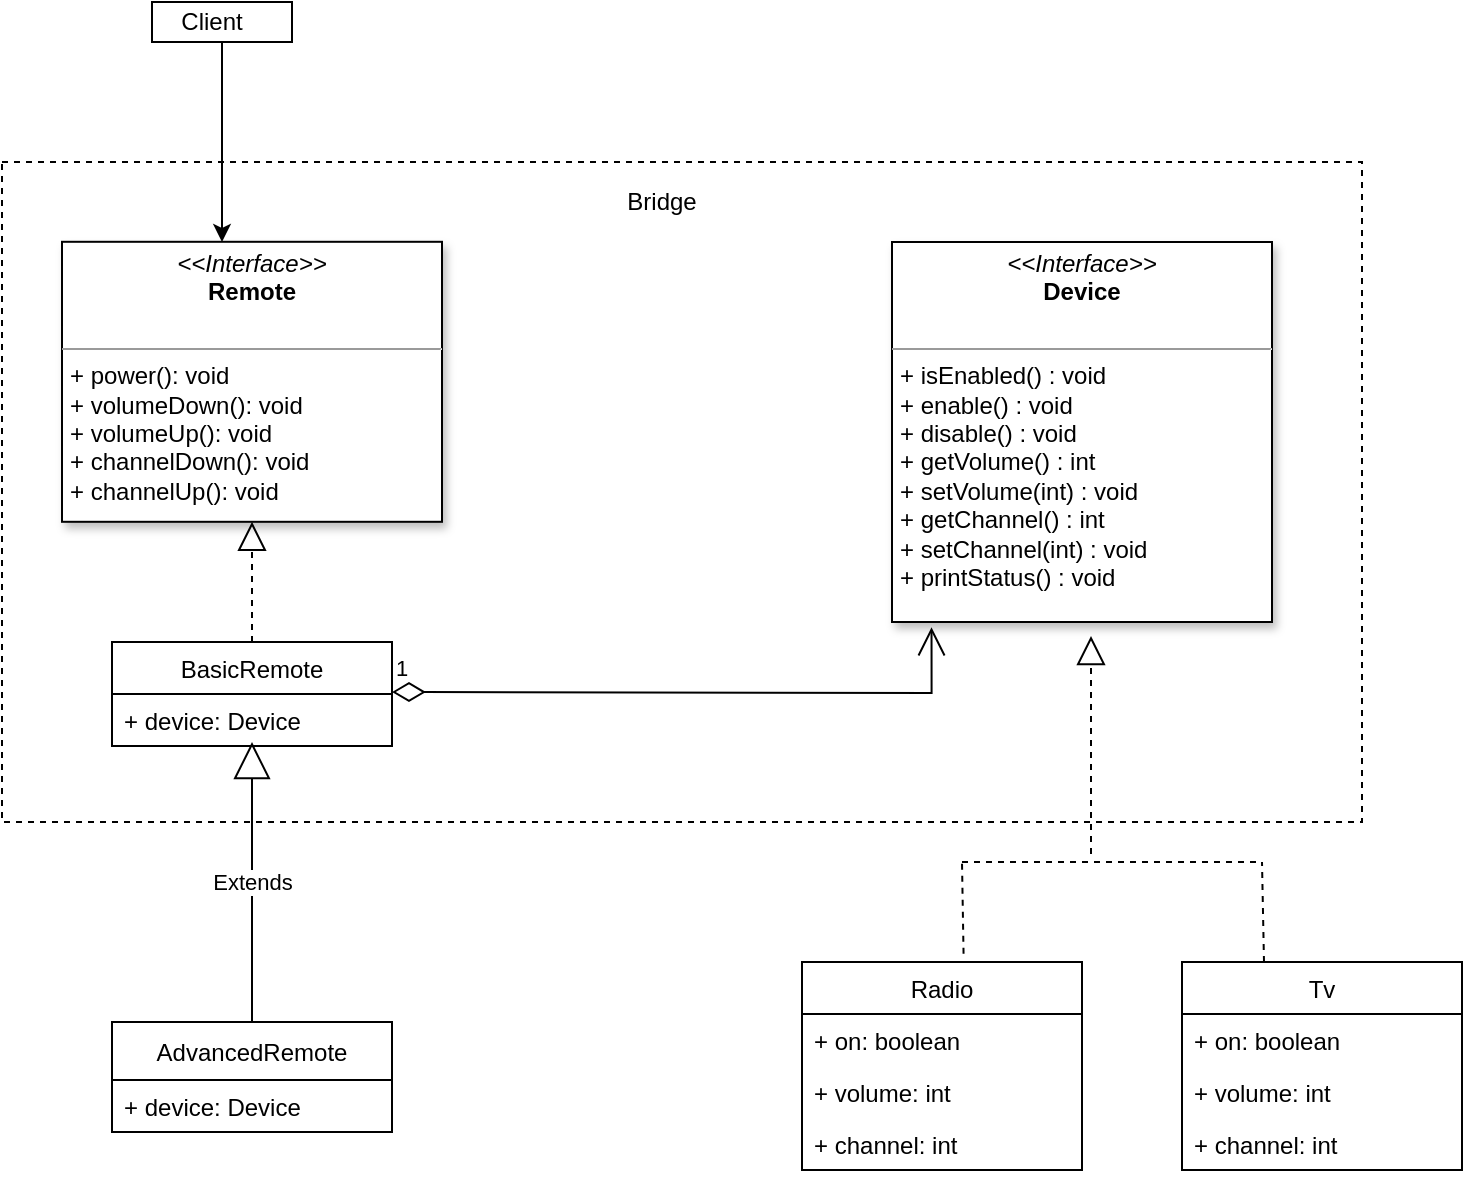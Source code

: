 <mxfile version="11.0.0" type="device"><diagram id="erEPO6TLaG7C8IGR1N9T" name="Page-1"><mxGraphModel dx="1038" dy="502" grid="1" gridSize="10" guides="1" tooltips="1" connect="1" arrows="1" fold="1" page="1" pageScale="1" pageWidth="850" pageHeight="1100" math="0" shadow="0"><root><mxCell id="0"/><mxCell id="1" parent="0"/><mxCell id="HBi8tgXVCZ6z-rI8KHee-103" value="" style="rounded=0;whiteSpace=wrap;html=1;shadow=0;dashed=1;" vertex="1" parent="1"><mxGeometry x="70" y="120" width="680" height="330" as="geometry"/></mxCell><mxCell id="HBi8tgXVCZ6z-rI8KHee-26" value="Radio" style="swimlane;fontStyle=0;childLayout=stackLayout;horizontal=1;startSize=26;fillColor=none;horizontalStack=0;resizeParent=1;resizeParentMax=0;resizeLast=0;collapsible=1;marginBottom=0;" vertex="1" parent="1"><mxGeometry x="470" y="520" width="140" height="104" as="geometry"><mxRectangle x="50" y="170" width="60" height="26" as="alternateBounds"/></mxGeometry></mxCell><mxCell id="HBi8tgXVCZ6z-rI8KHee-27" value="+ on: boolean" style="text;strokeColor=none;fillColor=none;align=left;verticalAlign=top;spacingLeft=4;spacingRight=4;overflow=hidden;rotatable=0;points=[[0,0.5],[1,0.5]];portConstraint=eastwest;" vertex="1" parent="HBi8tgXVCZ6z-rI8KHee-26"><mxGeometry y="26" width="140" height="26" as="geometry"/></mxCell><mxCell id="HBi8tgXVCZ6z-rI8KHee-28" value="+ volume: int" style="text;strokeColor=none;fillColor=none;align=left;verticalAlign=top;spacingLeft=4;spacingRight=4;overflow=hidden;rotatable=0;points=[[0,0.5],[1,0.5]];portConstraint=eastwest;" vertex="1" parent="HBi8tgXVCZ6z-rI8KHee-26"><mxGeometry y="52" width="140" height="26" as="geometry"/></mxCell><mxCell id="HBi8tgXVCZ6z-rI8KHee-29" value="+ channel: int" style="text;strokeColor=none;fillColor=none;align=left;verticalAlign=top;spacingLeft=4;spacingRight=4;overflow=hidden;rotatable=0;points=[[0,0.5],[1,0.5]];portConstraint=eastwest;" vertex="1" parent="HBi8tgXVCZ6z-rI8KHee-26"><mxGeometry y="78" width="140" height="26" as="geometry"/></mxCell><mxCell id="HBi8tgXVCZ6z-rI8KHee-30" value="Tv" style="swimlane;fontStyle=0;childLayout=stackLayout;horizontal=1;startSize=26;fillColor=none;horizontalStack=0;resizeParent=1;resizeParentMax=0;resizeLast=0;collapsible=1;marginBottom=0;" vertex="1" parent="1"><mxGeometry x="660" y="520" width="140" height="104" as="geometry"/></mxCell><mxCell id="HBi8tgXVCZ6z-rI8KHee-31" value="+ on: boolean" style="text;strokeColor=none;fillColor=none;align=left;verticalAlign=top;spacingLeft=4;spacingRight=4;overflow=hidden;rotatable=0;points=[[0,0.5],[1,0.5]];portConstraint=eastwest;" vertex="1" parent="HBi8tgXVCZ6z-rI8KHee-30"><mxGeometry y="26" width="140" height="26" as="geometry"/></mxCell><mxCell id="HBi8tgXVCZ6z-rI8KHee-32" value="+ volume: int" style="text;strokeColor=none;fillColor=none;align=left;verticalAlign=top;spacingLeft=4;spacingRight=4;overflow=hidden;rotatable=0;points=[[0,0.5],[1,0.5]];portConstraint=eastwest;" vertex="1" parent="HBi8tgXVCZ6z-rI8KHee-30"><mxGeometry y="52" width="140" height="26" as="geometry"/></mxCell><mxCell id="HBi8tgXVCZ6z-rI8KHee-33" value="+ channel: int" style="text;strokeColor=none;fillColor=none;align=left;verticalAlign=top;spacingLeft=4;spacingRight=4;overflow=hidden;rotatable=0;points=[[0,0.5],[1,0.5]];portConstraint=eastwest;" vertex="1" parent="HBi8tgXVCZ6z-rI8KHee-30"><mxGeometry y="78" width="140" height="26" as="geometry"/></mxCell><mxCell id="HBi8tgXVCZ6z-rI8KHee-41" value="BasicRemote" style="swimlane;fontStyle=0;childLayout=stackLayout;horizontal=1;startSize=26;fillColor=none;horizontalStack=0;resizeParent=1;resizeParentMax=0;resizeLast=0;collapsible=1;marginBottom=0;" vertex="1" parent="1"><mxGeometry x="125" y="360" width="140" height="52" as="geometry"/></mxCell><mxCell id="HBi8tgXVCZ6z-rI8KHee-42" value="+ device: Device" style="text;strokeColor=none;fillColor=none;align=left;verticalAlign=top;spacingLeft=4;spacingRight=4;overflow=hidden;rotatable=0;points=[[0,0.5],[1,0.5]];portConstraint=eastwest;" vertex="1" parent="HBi8tgXVCZ6z-rI8KHee-41"><mxGeometry y="26" width="140" height="26" as="geometry"/></mxCell><mxCell id="HBi8tgXVCZ6z-rI8KHee-49" value="AdvancedRemote" style="swimlane;fontStyle=0;childLayout=stackLayout;horizontal=1;startSize=29;fillColor=none;horizontalStack=0;resizeParent=1;resizeParentMax=0;resizeLast=0;collapsible=1;marginBottom=0;" vertex="1" parent="1"><mxGeometry x="125" y="550" width="140" height="55" as="geometry"/></mxCell><mxCell id="HBi8tgXVCZ6z-rI8KHee-50" value="+ device: Device" style="text;strokeColor=none;fillColor=none;align=left;verticalAlign=top;spacingLeft=4;spacingRight=4;overflow=hidden;rotatable=0;points=[[0,0.5],[1,0.5]];portConstraint=eastwest;" vertex="1" parent="HBi8tgXVCZ6z-rI8KHee-49"><mxGeometry y="29" width="140" height="26" as="geometry"/></mxCell><mxCell id="HBi8tgXVCZ6z-rI8KHee-53" value="" style="endArrow=block;dashed=1;endFill=0;endSize=12;html=1;exitX=0.5;exitY=0;exitDx=0;exitDy=0;entryX=0.5;entryY=1;entryDx=0;entryDy=0;" edge="1" parent="1" source="HBi8tgXVCZ6z-rI8KHee-41" target="HBi8tgXVCZ6z-rI8KHee-96"><mxGeometry width="160" relative="1" as="geometry"><mxPoint x="70" y="230" as="sourcePoint"/><mxPoint x="195" y="210" as="targetPoint"/></mxGeometry></mxCell><mxCell id="HBi8tgXVCZ6z-rI8KHee-81" value="Extends" style="endArrow=block;endSize=16;endFill=0;html=1;exitX=0.5;exitY=0;exitDx=0;exitDy=0;" edge="1" parent="1" source="HBi8tgXVCZ6z-rI8KHee-49"><mxGeometry width="160" relative="1" as="geometry"><mxPoint x="195" y="390" as="sourcePoint"/><mxPoint x="195" y="410" as="targetPoint"/></mxGeometry></mxCell><mxCell id="HBi8tgXVCZ6z-rI8KHee-89" value="&lt;p style=&quot;margin: 0px ; margin-top: 4px ; text-align: center&quot;&gt;&lt;i&gt;&amp;lt;&amp;lt;Interface&amp;gt;&amp;gt;&lt;/i&gt;&lt;br&gt;&lt;b&gt;Device&lt;/b&gt;&lt;/p&gt;&lt;p style=&quot;margin: 0px ; margin-left: 4px&quot;&gt;&lt;br&gt;&lt;/p&gt;&lt;hr size=&quot;1&quot;&gt;&lt;p style=&quot;margin: 0px ; margin-left: 4px&quot;&gt;+ isEnabled() : void&lt;br&gt;+ enable() : void&lt;/p&gt;&lt;p style=&quot;margin: 0px ; margin-left: 4px&quot;&gt;+ disable() : void&lt;/p&gt;&lt;p style=&quot;margin: 0px ; margin-left: 4px&quot;&gt;+ getVolume() : int&lt;/p&gt;&lt;p style=&quot;margin: 0px ; margin-left: 4px&quot;&gt;+ setVolume(int) : void&lt;/p&gt;&lt;p style=&quot;margin: 0px ; margin-left: 4px&quot;&gt;+ getChannel() : int&lt;/p&gt;&lt;p style=&quot;margin: 0px ; margin-left: 4px&quot;&gt;+ setChannel(int) : void&lt;/p&gt;&lt;p style=&quot;margin: 0px ; margin-left: 4px&quot;&gt;+ printStatus() : void&lt;/p&gt;" style="verticalAlign=top;align=left;overflow=fill;fontSize=12;fontFamily=Helvetica;html=1;shadow=1;" vertex="1" parent="1"><mxGeometry x="515" y="160" width="190" height="190" as="geometry"/></mxCell><mxCell id="HBi8tgXVCZ6z-rI8KHee-90" value="" style="endArrow=block;dashed=1;endFill=0;endSize=12;html=1;edgeStyle=orthogonalEdgeStyle;rounded=0;startSize=5;" edge="1" parent="1"><mxGeometry width="160" relative="1" as="geometry"><mxPoint x="614.5" y="466" as="sourcePoint"/><mxPoint x="614.5" y="357" as="targetPoint"/></mxGeometry></mxCell><mxCell id="HBi8tgXVCZ6z-rI8KHee-91" value="" style="endArrow=none;dashed=1;html=1;" edge="1" parent="1"><mxGeometry width="50" height="50" relative="1" as="geometry"><mxPoint x="550" y="470" as="sourcePoint"/><mxPoint x="700" y="470" as="targetPoint"/><Array as="points"><mxPoint x="630" y="470"/></Array></mxGeometry></mxCell><mxCell id="HBi8tgXVCZ6z-rI8KHee-92" value="" style="endArrow=none;dashed=1;html=1;exitX=0.577;exitY=-0.04;exitDx=0;exitDy=0;exitPerimeter=0;" edge="1" parent="1" source="HBi8tgXVCZ6z-rI8KHee-26"><mxGeometry width="50" height="50" relative="1" as="geometry"><mxPoint x="550" y="510" as="sourcePoint"/><mxPoint x="550" y="470" as="targetPoint"/></mxGeometry></mxCell><mxCell id="HBi8tgXVCZ6z-rI8KHee-94" value="" style="endArrow=none;dashed=1;html=1;exitX=0.577;exitY=-0.04;exitDx=0;exitDy=0;exitPerimeter=0;" edge="1" parent="1"><mxGeometry width="50" height="50" relative="1" as="geometry"><mxPoint x="701" y="520" as="sourcePoint"/><mxPoint x="700" y="470" as="targetPoint"/></mxGeometry></mxCell><mxCell id="HBi8tgXVCZ6z-rI8KHee-96" value="&lt;p style=&quot;margin: 0px ; margin-top: 4px ; text-align: center&quot;&gt;&lt;i&gt;&amp;lt;&amp;lt;Interface&amp;gt;&amp;gt;&lt;/i&gt;&lt;br&gt;&lt;b&gt;Remote&lt;/b&gt;&lt;/p&gt;&lt;p style=&quot;margin: 0px ; margin-left: 4px&quot;&gt;&lt;br&gt;&lt;/p&gt;&lt;hr size=&quot;1&quot;&gt;&lt;p style=&quot;margin: 0px ; margin-left: 4px&quot;&gt;+ power(): void&lt;br&gt;+ volumeDown(): void&lt;/p&gt;&lt;p style=&quot;margin: 0px ; margin-left: 4px&quot;&gt;+ volumeUp(): void&lt;/p&gt;&lt;p style=&quot;margin: 0px ; margin-left: 4px&quot;&gt;+ channelDown(): void&lt;/p&gt;&lt;p style=&quot;margin: 0px ; margin-left: 4px&quot;&gt;+ channelUp(): void&lt;/p&gt;" style="verticalAlign=top;align=left;overflow=fill;fontSize=12;fontFamily=Helvetica;html=1;shadow=1;" vertex="1" parent="1"><mxGeometry x="100" y="159.9" width="190" height="140" as="geometry"/></mxCell><mxCell id="HBi8tgXVCZ6z-rI8KHee-100" value="1" style="endArrow=open;html=1;endSize=12;startArrow=diamondThin;startSize=14;startFill=0;edgeStyle=orthogonalEdgeStyle;align=left;verticalAlign=bottom;rounded=0;entryX=0.104;entryY=1.014;entryDx=0;entryDy=0;entryPerimeter=0;" edge="1" parent="1" target="HBi8tgXVCZ6z-rI8KHee-89"><mxGeometry x="-1" y="3" relative="1" as="geometry"><mxPoint x="265" y="385" as="sourcePoint"/><mxPoint x="360" y="250" as="targetPoint"/></mxGeometry></mxCell><mxCell id="HBi8tgXVCZ6z-rI8KHee-105" value="Bridge" style="text;html=1;strokeColor=none;fillColor=none;align=center;verticalAlign=middle;whiteSpace=wrap;rounded=0;shadow=0;dashed=1;" vertex="1" parent="1"><mxGeometry x="380" y="130" width="40" height="20" as="geometry"/></mxCell><mxCell id="HBi8tgXVCZ6z-rI8KHee-106" value="" style="rounded=0;whiteSpace=wrap;html=1;shadow=0;" vertex="1" parent="1"><mxGeometry x="145" y="40" width="70" height="20" as="geometry"/></mxCell><mxCell id="HBi8tgXVCZ6z-rI8KHee-107" value="Client" style="text;html=1;strokeColor=none;fillColor=none;align=center;verticalAlign=middle;whiteSpace=wrap;rounded=0;shadow=0;" vertex="1" parent="1"><mxGeometry x="155" y="40" width="40" height="20" as="geometry"/></mxCell><mxCell id="HBi8tgXVCZ6z-rI8KHee-109" value="" style="endArrow=classic;html=1;exitX=0.5;exitY=1;exitDx=0;exitDy=0;entryX=0.162;entryY=0.121;entryDx=0;entryDy=0;entryPerimeter=0;" edge="1" parent="1"><mxGeometry width="50" height="50" relative="1" as="geometry"><mxPoint x="180" y="60" as="sourcePoint"/><mxPoint x="180" y="160" as="targetPoint"/></mxGeometry></mxCell></root></mxGraphModel></diagram></mxfile>
